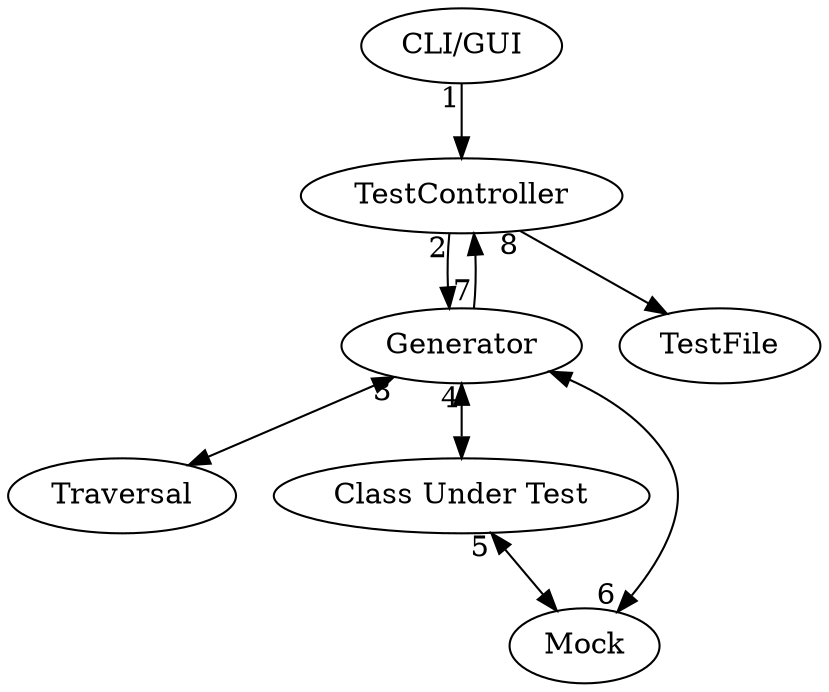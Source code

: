 digraph {

	"CLI/GUI"->"TestController" [taillabel="1"]
	"TestController" -> "Generator" [taillabel="2"]
	"Generator" -> "Traversal" [taillabel="3",dir=both]
        "Generator" -> "Class Under Test" [taillabel="4",dir=both]
        "Class Under Test" -> "Mock" [taillabel="5",dir=both]
        "Mock" -> "Generator" [taillabel="6",dir=both]
	"Generator" -> "TestController" [taillabel="7"]
	"TestController" -> "TestFile" [taillabel="8"]
}
